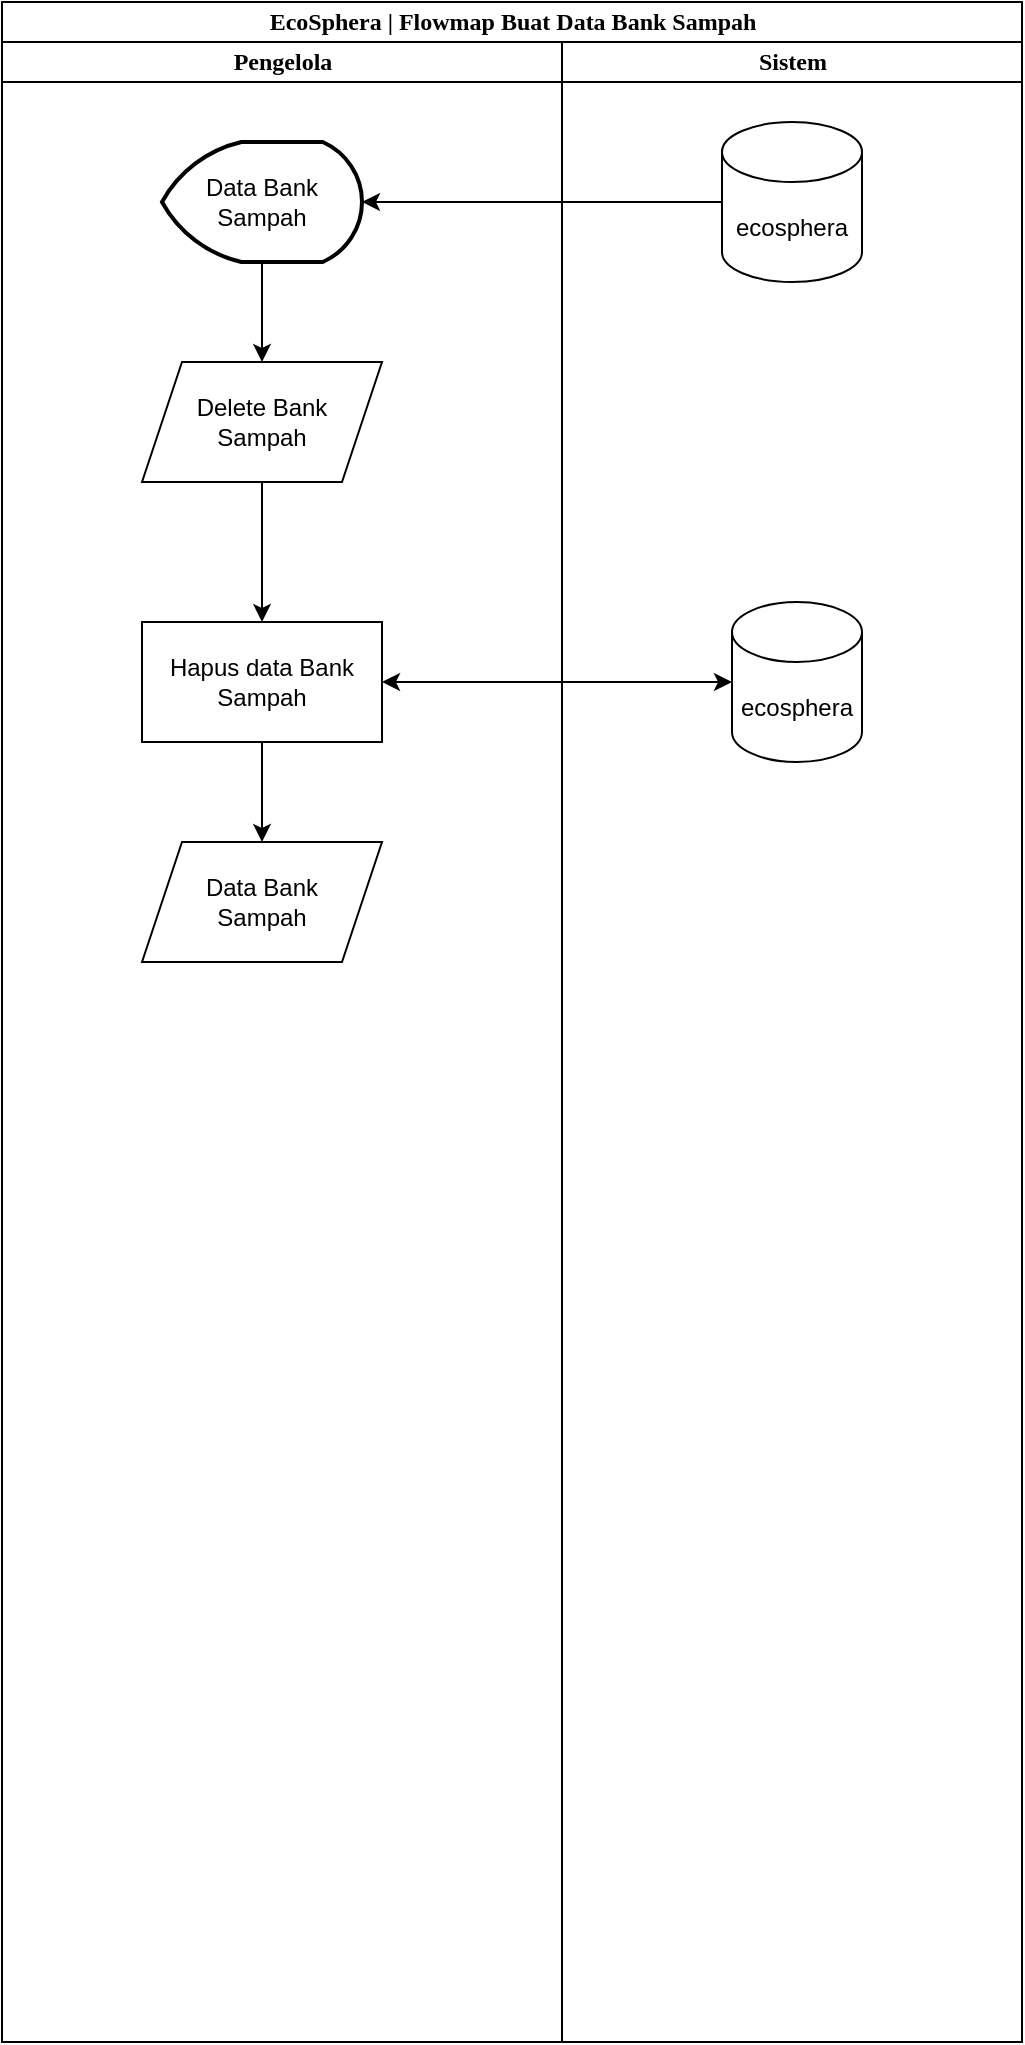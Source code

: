 <mxfile version="20.3.0" type="device"><diagram id="o5Irz7kcJ66A2zQuVcjB" name="Page-1"><mxGraphModel dx="868" dy="543" grid="1" gridSize="10" guides="1" tooltips="1" connect="1" arrows="1" fold="1" page="1" pageScale="1" pageWidth="2339" pageHeight="3300" math="0" shadow="0"><root><mxCell id="0"/><mxCell id="1" parent="0"/><mxCell id="OvqGF5E_V0gw6tuW55Ig-1" value="&lt;font style=&quot;font-size: 12px;&quot;&gt;EcoSphera | Flowmap Buat Data Bank Sampah&lt;/font&gt;" style="swimlane;html=1;childLayout=stackLayout;startSize=20;rounded=0;shadow=0;labelBackgroundColor=none;strokeWidth=1;fontFamily=Times New Roman;fontSize=8;align=center;" vertex="1" parent="1"><mxGeometry x="210" y="90" width="510" height="1020" as="geometry"/></mxCell><mxCell id="OvqGF5E_V0gw6tuW55Ig-3" value="Pengelola" style="swimlane;html=1;startSize=20;fontFamily=Times New Roman;" vertex="1" parent="OvqGF5E_V0gw6tuW55Ig-1"><mxGeometry y="20" width="280" height="1000" as="geometry"><mxRectangle y="20" width="40" height="1000" as="alternateBounds"/></mxGeometry></mxCell><mxCell id="OvqGF5E_V0gw6tuW55Ig-4" style="edgeStyle=elbowEdgeStyle;rounded=0;orthogonalLoop=1;jettySize=auto;html=1;entryX=0.5;entryY=0;entryDx=0;entryDy=0;entryPerimeter=0;" edge="1" parent="OvqGF5E_V0gw6tuW55Ig-3"><mxGeometry relative="1" as="geometry"><mxPoint x="124.793" y="559.793" as="sourcePoint"/></mxGeometry></mxCell><mxCell id="OvqGF5E_V0gw6tuW55Ig-27" style="edgeStyle=orthogonalEdgeStyle;rounded=0;orthogonalLoop=1;jettySize=auto;html=1;entryX=0.5;entryY=0;entryDx=0;entryDy=0;" edge="1" parent="OvqGF5E_V0gw6tuW55Ig-3" source="OvqGF5E_V0gw6tuW55Ig-20" target="OvqGF5E_V0gw6tuW55Ig-26"><mxGeometry relative="1" as="geometry"/></mxCell><mxCell id="OvqGF5E_V0gw6tuW55Ig-20" value="Delete Bank&lt;br&gt;Sampah" style="shape=parallelogram;perimeter=parallelogramPerimeter;whiteSpace=wrap;html=1;fixedSize=1;" vertex="1" parent="OvqGF5E_V0gw6tuW55Ig-3"><mxGeometry x="70" y="160" width="120" height="60" as="geometry"/></mxCell><mxCell id="OvqGF5E_V0gw6tuW55Ig-25" style="edgeStyle=orthogonalEdgeStyle;rounded=0;orthogonalLoop=1;jettySize=auto;html=1;entryX=0.5;entryY=0;entryDx=0;entryDy=0;" edge="1" parent="OvqGF5E_V0gw6tuW55Ig-3" source="OvqGF5E_V0gw6tuW55Ig-21" target="OvqGF5E_V0gw6tuW55Ig-20"><mxGeometry relative="1" as="geometry"/></mxCell><mxCell id="OvqGF5E_V0gw6tuW55Ig-21" value="Data Bank Sampah" style="strokeWidth=2;html=1;shape=mxgraph.flowchart.display;whiteSpace=wrap;" vertex="1" parent="OvqGF5E_V0gw6tuW55Ig-3"><mxGeometry x="80" y="50" width="100" height="60" as="geometry"/></mxCell><mxCell id="OvqGF5E_V0gw6tuW55Ig-32" style="edgeStyle=orthogonalEdgeStyle;rounded=0;orthogonalLoop=1;jettySize=auto;html=1;entryX=0.5;entryY=0;entryDx=0;entryDy=0;" edge="1" parent="OvqGF5E_V0gw6tuW55Ig-3" source="OvqGF5E_V0gw6tuW55Ig-26" target="OvqGF5E_V0gw6tuW55Ig-30"><mxGeometry relative="1" as="geometry"/></mxCell><mxCell id="OvqGF5E_V0gw6tuW55Ig-26" value="Hapus data Bank Sampah" style="rounded=0;whiteSpace=wrap;html=1;" vertex="1" parent="OvqGF5E_V0gw6tuW55Ig-3"><mxGeometry x="70" y="290" width="120" height="60" as="geometry"/></mxCell><mxCell id="OvqGF5E_V0gw6tuW55Ig-30" value="Data Bank&lt;br&gt;Sampah" style="shape=parallelogram;perimeter=parallelogramPerimeter;whiteSpace=wrap;html=1;fixedSize=1;" vertex="1" parent="OvqGF5E_V0gw6tuW55Ig-3"><mxGeometry x="70" y="400" width="120" height="60" as="geometry"/></mxCell><mxCell id="OvqGF5E_V0gw6tuW55Ig-18" value="Sistem" style="swimlane;html=1;startSize=20;fontFamily=Times New Roman;" vertex="1" parent="OvqGF5E_V0gw6tuW55Ig-1"><mxGeometry x="280" y="20" width="230" height="1000" as="geometry"/></mxCell><mxCell id="OvqGF5E_V0gw6tuW55Ig-23" value="ecosphera" style="shape=cylinder3;whiteSpace=wrap;html=1;boundedLbl=1;backgroundOutline=1;size=15;" vertex="1" parent="OvqGF5E_V0gw6tuW55Ig-18"><mxGeometry x="80" y="40" width="70" height="80" as="geometry"/></mxCell><mxCell id="OvqGF5E_V0gw6tuW55Ig-28" value="ecosphera" style="shape=cylinder3;whiteSpace=wrap;html=1;boundedLbl=1;backgroundOutline=1;size=15;" vertex="1" parent="OvqGF5E_V0gw6tuW55Ig-18"><mxGeometry x="85" y="280" width="65" height="80" as="geometry"/></mxCell><mxCell id="OvqGF5E_V0gw6tuW55Ig-24" style="edgeStyle=orthogonalEdgeStyle;rounded=0;orthogonalLoop=1;jettySize=auto;html=1;" edge="1" parent="OvqGF5E_V0gw6tuW55Ig-1" source="OvqGF5E_V0gw6tuW55Ig-23" target="OvqGF5E_V0gw6tuW55Ig-21"><mxGeometry relative="1" as="geometry"/></mxCell><mxCell id="OvqGF5E_V0gw6tuW55Ig-29" value="" style="endArrow=classic;startArrow=classic;html=1;rounded=0;exitX=1;exitY=0.5;exitDx=0;exitDy=0;" edge="1" parent="OvqGF5E_V0gw6tuW55Ig-1" source="OvqGF5E_V0gw6tuW55Ig-26" target="OvqGF5E_V0gw6tuW55Ig-28"><mxGeometry width="50" height="50" relative="1" as="geometry"><mxPoint x="340" y="310" as="sourcePoint"/><mxPoint x="390" y="260" as="targetPoint"/></mxGeometry></mxCell></root></mxGraphModel></diagram></mxfile>